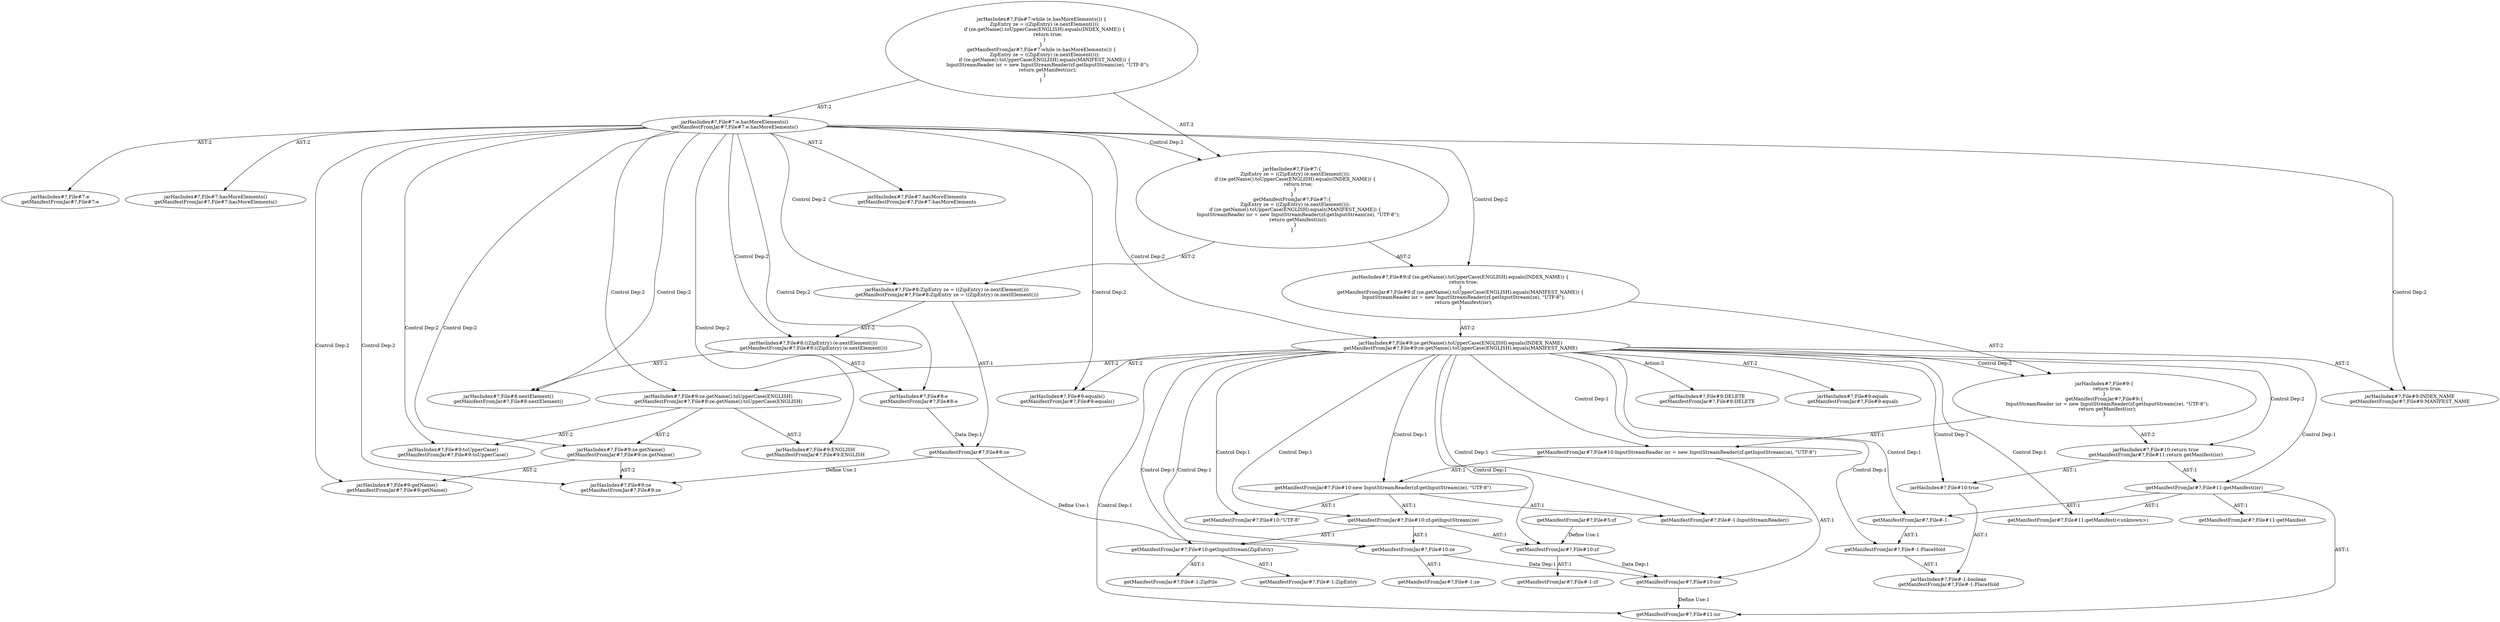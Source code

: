 digraph "Pattern" {
0 [label="jarHasIndex#?,File#9:DELETE
getManifestFromJar#?,File#9:DELETE" shape=ellipse]
1 [label="jarHasIndex#?,File#9:ze.getName().toUpperCase(ENGLISH).equals(INDEX_NAME)
getManifestFromJar#?,File#9:ze.getName().toUpperCase(ENGLISH).equals(MANIFEST_NAME)" shape=ellipse]
2 [label="jarHasIndex#?,File#7:e.hasMoreElements()
getManifestFromJar#?,File#7:e.hasMoreElements()" shape=ellipse]
3 [label="jarHasIndex#?,File#7:while (e.hasMoreElements()) \{
    ZipEntry ze = ((ZipEntry) (e.nextElement()));
    if (ze.getName().toUpperCase(ENGLISH).equals(INDEX_NAME)) \{
        return true;
    \}
\} 
getManifestFromJar#?,File#7:while (e.hasMoreElements()) \{
    ZipEntry ze = ((ZipEntry) (e.nextElement()));
    if (ze.getName().toUpperCase(ENGLISH).equals(MANIFEST_NAME)) \{
        InputStreamReader isr = new InputStreamReader(zf.getInputStream(ze), \"UTF-8\");
        return getManifest(isr);
    \}
\} " shape=ellipse]
4 [label="jarHasIndex#?,File#7:hasMoreElements
getManifestFromJar#?,File#7:hasMoreElements" shape=ellipse]
5 [label="jarHasIndex#?,File#7:e
getManifestFromJar#?,File#7:e" shape=ellipse]
6 [label="jarHasIndex#?,File#7:hasMoreElements()
getManifestFromJar#?,File#7:hasMoreElements()" shape=ellipse]
7 [label="jarHasIndex#?,File#7:\{
    ZipEntry ze = ((ZipEntry) (e.nextElement()));
    if (ze.getName().toUpperCase(ENGLISH).equals(INDEX_NAME)) \{
        return true;
    \}
\}
getManifestFromJar#?,File#7:\{
    ZipEntry ze = ((ZipEntry) (e.nextElement()));
    if (ze.getName().toUpperCase(ENGLISH).equals(MANIFEST_NAME)) \{
        InputStreamReader isr = new InputStreamReader(zf.getInputStream(ze), \"UTF-8\");
        return getManifest(isr);
    \}
\}" shape=ellipse]
8 [label="jarHasIndex#?,File#8:ZipEntry ze = ((ZipEntry) (e.nextElement()))
getManifestFromJar#?,File#8:ZipEntry ze = ((ZipEntry) (e.nextElement()))" shape=ellipse]
9 [label="jarHasIndex#?,File#8:((ZipEntry) (e.nextElement()))
getManifestFromJar#?,File#8:((ZipEntry) (e.nextElement()))" shape=ellipse]
10 [label="jarHasIndex#?,File#8:nextElement()
getManifestFromJar#?,File#8:nextElement()" shape=ellipse]
11 [label="jarHasIndex#?,File#8:e
getManifestFromJar#?,File#8:e" shape=ellipse]
12 [label="jarHasIndex#?,File#9:if (ze.getName().toUpperCase(ENGLISH).equals(INDEX_NAME)) \{
    return true;
\}
getManifestFromJar#?,File#9:if (ze.getName().toUpperCase(ENGLISH).equals(MANIFEST_NAME)) \{
    InputStreamReader isr = new InputStreamReader(zf.getInputStream(ze), \"UTF-8\");
    return getManifest(isr);
\}" shape=ellipse]
13 [label="jarHasIndex#?,File#9:equals()
getManifestFromJar#?,File#9:equals()" shape=ellipse]
14 [label="jarHasIndex#?,File#9:ze.getName().toUpperCase(ENGLISH)
getManifestFromJar#?,File#9:ze.getName().toUpperCase(ENGLISH)" shape=ellipse]
15 [label="jarHasIndex#?,File#9:toUpperCase()
getManifestFromJar#?,File#9:toUpperCase()" shape=ellipse]
16 [label="jarHasIndex#?,File#9:ze.getName()
getManifestFromJar#?,File#9:ze.getName()" shape=ellipse]
17 [label="jarHasIndex#?,File#9:getName()
getManifestFromJar#?,File#9:getName()" shape=ellipse]
18 [label="jarHasIndex#?,File#9:ze
getManifestFromJar#?,File#9:ze" shape=ellipse]
19 [label="jarHasIndex#?,File#9:ENGLISH
getManifestFromJar#?,File#9:ENGLISH" shape=ellipse]
20 [label="jarHasIndex#?,File#9:INDEX_NAME
getManifestFromJar#?,File#9:MANIFEST_NAME" shape=ellipse]
21 [label="jarHasIndex#?,File#9:equals
getManifestFromJar#?,File#9:equals" shape=ellipse]
22 [label="jarHasIndex#?,File#9:\{
    return true;
\}
getManifestFromJar#?,File#9:\{
    InputStreamReader isr = new InputStreamReader(zf.getInputStream(ze), \"UTF-8\");
    return getManifest(isr);
\}" shape=ellipse]
23 [label="jarHasIndex#?,File#10:return true
getManifestFromJar#?,File#11:return getManifest(isr)" shape=ellipse]
24 [label="jarHasIndex#?,File#10:true" shape=ellipse]
25 [label="jarHasIndex#?,File#-1:boolean
getManifestFromJar#?,File#-1:PlaceHold" shape=ellipse]
26 [label="getManifestFromJar#?,File#10:new InputStreamReader(zf.getInputStream(ze), \"UTF-8\")" shape=ellipse]
27 [label="getManifestFromJar#?,File#10:getInputStream(ZipEntry)" shape=ellipse]
28 [label="getManifestFromJar#?,File#10:isr" shape=ellipse]
29 [label="getManifestFromJar#?,File#11:isr" shape=ellipse]
30 [label="getManifestFromJar#?,File#10:zf.getInputStream(ze)" shape=ellipse]
31 [label="getManifestFromJar#?,File#10:InputStreamReader isr = new InputStreamReader(zf.getInputStream(ze), \"UTF-8\")" shape=ellipse]
32 [label="getManifestFromJar#?,File#10:ze" shape=ellipse]
33 [label="getManifestFromJar#?,File#11:getManifest" shape=ellipse]
34 [label="getManifestFromJar#?,File#-1:InputStreamReader()" shape=ellipse]
35 [label="getManifestFromJar#?,File#5:zf" shape=ellipse]
36 [label="getManifestFromJar#?,File#10:zf" shape=ellipse]
37 [label="getManifestFromJar#?,File#-1:PlaceHold" shape=ellipse]
38 [label="getManifestFromJar#?,File#-1:" shape=ellipse]
39 [label="getManifestFromJar#?,File#10:\"UTF-8\"" shape=ellipse]
40 [label="getManifestFromJar#?,File#-1:ZipFile" shape=ellipse]
41 [label="getManifestFromJar#?,File#-1:ZipEntry" shape=ellipse]
42 [label="getManifestFromJar#?,File#-1:zf" shape=ellipse]
43 [label="getManifestFromJar#?,File#-1:ze" shape=ellipse]
44 [label="getManifestFromJar#?,File#11:getManifest(isr)" shape=ellipse]
45 [label="getManifestFromJar#?,File#8:ze" shape=ellipse]
46 [label="getManifestFromJar#?,File#11:getManifest(<unknown>)" shape=ellipse]
1 -> 0 [label="Action:2"];
1 -> 21 [label="AST:2"];
1 -> 14 [label="AST:2"];
1 -> 13 [label="AST:2"];
1 -> 20 [label="AST:2"];
1 -> 22 [label="Control Dep:2"];
1 -> 23 [label="Control Dep:2"];
1 -> 24 [label="Control Dep:1"];
1 -> 26 [label="Control Dep:1"];
1 -> 27 [label="Control Dep:1"];
1 -> 29 [label="Control Dep:1"];
1 -> 30 [label="Control Dep:1"];
1 -> 31 [label="Control Dep:1"];
1 -> 32 [label="Control Dep:1"];
1 -> 34 [label="Control Dep:1"];
1 -> 36 [label="Control Dep:1"];
1 -> 37 [label="Control Dep:1"];
1 -> 38 [label="Control Dep:1"];
1 -> 39 [label="Control Dep:1"];
1 -> 44 [label="Control Dep:1"];
1 -> 46 [label="Control Dep:1"];
2 -> 1 [label="Control Dep:2"];
2 -> 4 [label="AST:2"];
2 -> 5 [label="AST:2"];
2 -> 6 [label="AST:2"];
2 -> 7 [label="Control Dep:2"];
2 -> 8 [label="Control Dep:2"];
2 -> 9 [label="Control Dep:2"];
2 -> 10 [label="Control Dep:2"];
2 -> 11 [label="Control Dep:2"];
2 -> 12 [label="Control Dep:2"];
2 -> 13 [label="Control Dep:2"];
2 -> 14 [label="Control Dep:2"];
2 -> 15 [label="Control Dep:2"];
2 -> 16 [label="Control Dep:2"];
2 -> 17 [label="Control Dep:2"];
2 -> 18 [label="Control Dep:2"];
2 -> 19 [label="Control Dep:2"];
2 -> 20 [label="Control Dep:2"];
3 -> 2 [label="AST:2"];
3 -> 7 [label="AST:2"];
7 -> 8 [label="AST:2"];
7 -> 12 [label="AST:2"];
8 -> 9 [label="AST:2"];
8 -> 45 [label="AST:1"];
9 -> 11 [label="AST:2"];
9 -> 10 [label="AST:2"];
11 -> 45 [label="Data Dep:1"];
12 -> 1 [label="AST:2"];
12 -> 22 [label="AST:2"];
14 -> 16 [label="AST:2"];
14 -> 15 [label="AST:2"];
14 -> 19 [label="AST:2"];
16 -> 18 [label="AST:2"];
16 -> 17 [label="AST:2"];
22 -> 23 [label="AST:2"];
22 -> 31 [label="AST:1"];
23 -> 24 [label="AST:1"];
23 -> 44 [label="AST:1"];
24 -> 25 [label="AST:1"];
26 -> 34 [label="AST:1"];
26 -> 30 [label="AST:1"];
26 -> 39 [label="AST:1"];
27 -> 40 [label="AST:1"];
27 -> 41 [label="AST:1"];
28 -> 29 [label="Define Use:1"];
30 -> 27 [label="AST:1"];
30 -> 36 [label="AST:1"];
30 -> 32 [label="AST:1"];
31 -> 26 [label="AST:1"];
31 -> 28 [label="AST:1"];
32 -> 28 [label="Data Dep:1"];
32 -> 43 [label="AST:1"];
35 -> 36 [label="Define Use:1"];
36 -> 28 [label="Data Dep:1"];
36 -> 42 [label="AST:1"];
37 -> 25 [label="AST:1"];
38 -> 37 [label="AST:1"];
44 -> 29 [label="AST:1"];
44 -> 33 [label="AST:1"];
44 -> 38 [label="AST:1"];
44 -> 46 [label="AST:1"];
45 -> 32 [label="Define Use:1"];
45 -> 18 [label="Define Use:1"];
}